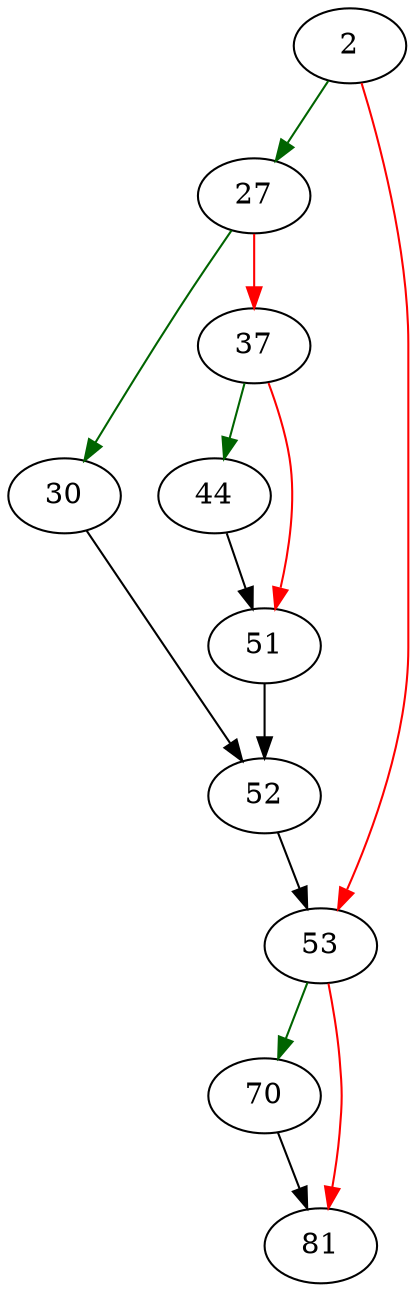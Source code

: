 strict digraph "exprCommute" {
	// Node definitions.
	2 [entry=true];
	27;
	53;
	30;
	37;
	52;
	44;
	51;
	70;
	81;

	// Edge definitions.
	2 -> 27 [
		color=darkgreen
		cond=true
	];
	2 -> 53 [
		color=red
		cond=false
	];
	27 -> 30 [
		color=darkgreen
		cond=true
	];
	27 -> 37 [
		color=red
		cond=false
	];
	53 -> 70 [
		color=darkgreen
		cond=true
	];
	53 -> 81 [
		color=red
		cond=false
	];
	30 -> 52;
	37 -> 44 [
		color=darkgreen
		cond=true
	];
	37 -> 51 [
		color=red
		cond=false
	];
	52 -> 53;
	44 -> 51;
	51 -> 52;
	70 -> 81;
}